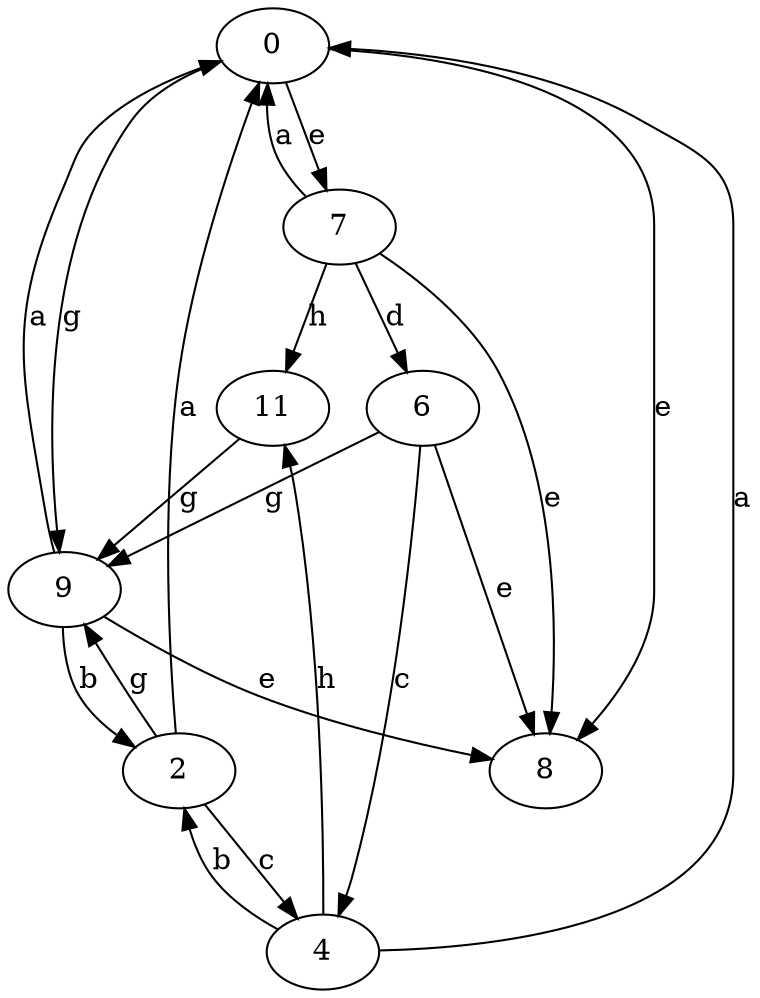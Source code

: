 strict digraph  {
0;
2;
4;
6;
7;
8;
9;
11;
0 -> 7  [label=e];
0 -> 8  [label=e];
0 -> 9  [label=g];
2 -> 0  [label=a];
2 -> 4  [label=c];
2 -> 9  [label=g];
4 -> 0  [label=a];
4 -> 2  [label=b];
4 -> 11  [label=h];
6 -> 4  [label=c];
6 -> 8  [label=e];
6 -> 9  [label=g];
7 -> 0  [label=a];
7 -> 6  [label=d];
7 -> 8  [label=e];
7 -> 11  [label=h];
9 -> 0  [label=a];
9 -> 2  [label=b];
9 -> 8  [label=e];
11 -> 9  [label=g];
}
